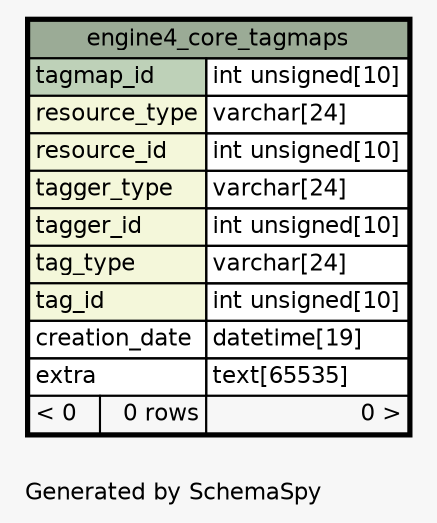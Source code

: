 // dot 2.38.0 on Windows 10 10.0
// SchemaSpy rev 590
digraph "oneDegreeRelationshipsDiagram" {
  graph [
    rankdir="RL"
    bgcolor="#f7f7f7"
    label="\nGenerated by SchemaSpy"
    labeljust="l"
    nodesep="0.18"
    ranksep="0.46"
    fontname="Helvetica"
    fontsize="11"
  ];
  node [
    fontname="Helvetica"
    fontsize="11"
    shape="plaintext"
  ];
  edge [
    arrowsize="0.8"
  ];
  "engine4_core_tagmaps" [
    label=<
    <TABLE BORDER="2" CELLBORDER="1" CELLSPACING="0" BGCOLOR="#ffffff">
      <TR><TD COLSPAN="3" BGCOLOR="#9bab96" ALIGN="CENTER">engine4_core_tagmaps</TD></TR>
      <TR><TD PORT="tagmap_id" COLSPAN="2" BGCOLOR="#bed1b8" ALIGN="LEFT">tagmap_id</TD><TD PORT="tagmap_id.type" ALIGN="LEFT">int unsigned[10]</TD></TR>
      <TR><TD PORT="resource_type" COLSPAN="2" BGCOLOR="#f4f7da" ALIGN="LEFT">resource_type</TD><TD PORT="resource_type.type" ALIGN="LEFT">varchar[24]</TD></TR>
      <TR><TD PORT="resource_id" COLSPAN="2" BGCOLOR="#f4f7da" ALIGN="LEFT">resource_id</TD><TD PORT="resource_id.type" ALIGN="LEFT">int unsigned[10]</TD></TR>
      <TR><TD PORT="tagger_type" COLSPAN="2" BGCOLOR="#f4f7da" ALIGN="LEFT">tagger_type</TD><TD PORT="tagger_type.type" ALIGN="LEFT">varchar[24]</TD></TR>
      <TR><TD PORT="tagger_id" COLSPAN="2" BGCOLOR="#f4f7da" ALIGN="LEFT">tagger_id</TD><TD PORT="tagger_id.type" ALIGN="LEFT">int unsigned[10]</TD></TR>
      <TR><TD PORT="tag_type" COLSPAN="2" BGCOLOR="#f4f7da" ALIGN="LEFT">tag_type</TD><TD PORT="tag_type.type" ALIGN="LEFT">varchar[24]</TD></TR>
      <TR><TD PORT="tag_id" COLSPAN="2" BGCOLOR="#f4f7da" ALIGN="LEFT">tag_id</TD><TD PORT="tag_id.type" ALIGN="LEFT">int unsigned[10]</TD></TR>
      <TR><TD PORT="creation_date" COLSPAN="2" ALIGN="LEFT">creation_date</TD><TD PORT="creation_date.type" ALIGN="LEFT">datetime[19]</TD></TR>
      <TR><TD PORT="extra" COLSPAN="2" ALIGN="LEFT">extra</TD><TD PORT="extra.type" ALIGN="LEFT">text[65535]</TD></TR>
      <TR><TD ALIGN="LEFT" BGCOLOR="#f7f7f7">&lt; 0</TD><TD ALIGN="RIGHT" BGCOLOR="#f7f7f7">0 rows</TD><TD ALIGN="RIGHT" BGCOLOR="#f7f7f7">0 &gt;</TD></TR>
    </TABLE>>
    URL="engine4_core_tagmaps.html"
    tooltip="engine4_core_tagmaps"
  ];
}
